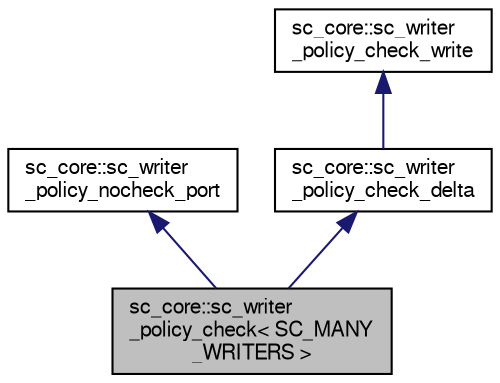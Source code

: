 digraph "sc_core::sc_writer_policy_check&lt; SC_MANY_WRITERS &gt;"
{
  edge [fontname="FreeSans",fontsize="10",labelfontname="FreeSans",labelfontsize="10"];
  node [fontname="FreeSans",fontsize="10",shape=record];
  Node0 [label="sc_core::sc_writer\l_policy_check\< SC_MANY\l_WRITERS \>",height=0.2,width=0.4,color="black", fillcolor="grey75", style="filled", fontcolor="black"];
  Node1 -> Node0 [dir="back",color="midnightblue",fontsize="10",style="solid",fontname="FreeSans"];
  Node1 [label="sc_core::sc_writer\l_policy_nocheck_port",height=0.2,width=0.4,color="black", fillcolor="white", style="filled",URL="$a01368.html"];
  Node2 -> Node0 [dir="back",color="midnightblue",fontsize="10",style="solid",fontname="FreeSans"];
  Node2 [label="sc_core::sc_writer\l_policy_check_delta",height=0.2,width=0.4,color="black", fillcolor="white", style="filled",URL="$a01364.html"];
  Node3 -> Node2 [dir="back",color="midnightblue",fontsize="10",style="solid",fontname="FreeSans"];
  Node3 [label="sc_core::sc_writer\l_policy_check_write",height=0.2,width=0.4,color="black", fillcolor="white", style="filled",URL="$a01360.html"];
}
